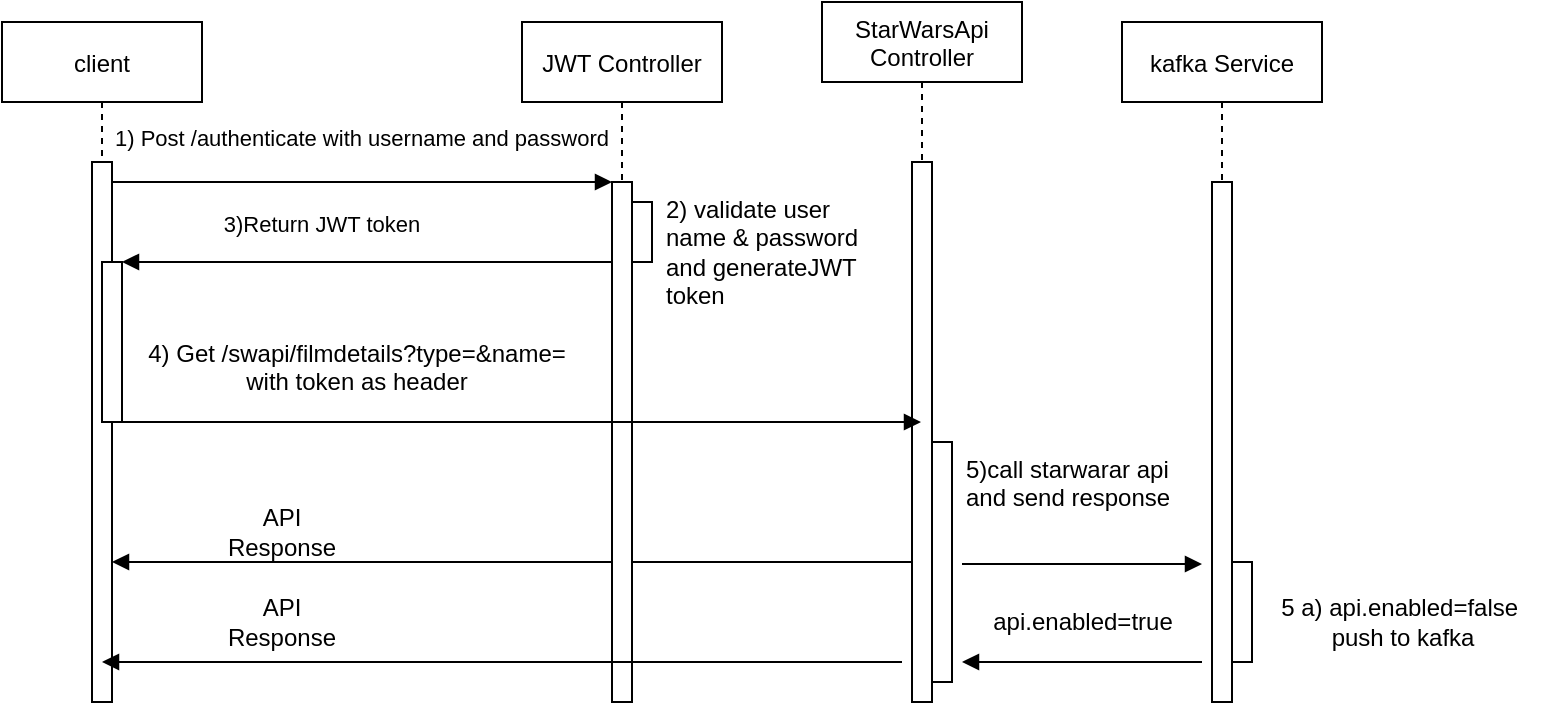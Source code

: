 <mxfile version="18.0.6" type="device"><diagram id="kgpKYQtTHZ0yAKxKKP6v" name="Page-1"><mxGraphModel dx="1108" dy="553" grid="1" gridSize="10" guides="1" tooltips="1" connect="1" arrows="1" fold="1" page="1" pageScale="1" pageWidth="850" pageHeight="1100" math="0" shadow="0"><root><mxCell id="0"/><mxCell id="1" parent="0"/><mxCell id="3nuBFxr9cyL0pnOWT2aG-1" value="client" style="shape=umlLifeline;perimeter=lifelinePerimeter;container=1;collapsible=0;recursiveResize=0;rounded=0;shadow=0;strokeWidth=1;" parent="1" vertex="1"><mxGeometry x="120" y="80" width="100" height="340" as="geometry"/></mxCell><mxCell id="3nuBFxr9cyL0pnOWT2aG-2" value="" style="points=[];perimeter=orthogonalPerimeter;rounded=0;shadow=0;strokeWidth=1;" parent="3nuBFxr9cyL0pnOWT2aG-1" vertex="1"><mxGeometry x="45" y="70" width="10" height="270" as="geometry"/></mxCell><mxCell id="3nuBFxr9cyL0pnOWT2aG-4" value="" style="points=[];perimeter=orthogonalPerimeter;rounded=0;shadow=0;strokeWidth=1;" parent="3nuBFxr9cyL0pnOWT2aG-1" vertex="1"><mxGeometry x="50" y="120" width="10" height="80" as="geometry"/></mxCell><mxCell id="3nuBFxr9cyL0pnOWT2aG-5" value="JWT Controller" style="shape=umlLifeline;perimeter=lifelinePerimeter;container=1;collapsible=0;recursiveResize=0;rounded=0;shadow=0;strokeWidth=1;" parent="1" vertex="1"><mxGeometry x="380" y="80" width="100" height="300" as="geometry"/></mxCell><mxCell id="dhRkkkn4AAHGPccbYWNo-1" value="" style="points=[];perimeter=orthogonalPerimeter;rounded=0;shadow=0;strokeWidth=1;" vertex="1" parent="3nuBFxr9cyL0pnOWT2aG-5"><mxGeometry x="55" y="90" width="10" height="30" as="geometry"/></mxCell><mxCell id="dhRkkkn4AAHGPccbYWNo-27" value="" style="verticalAlign=bottom;endArrow=block;shadow=0;strokeWidth=1;" edge="1" parent="3nuBFxr9cyL0pnOWT2aG-5"><mxGeometry x="0.184" y="-10" relative="1" as="geometry"><mxPoint x="210.5" y="270" as="sourcePoint"/><mxPoint x="-205" y="270" as="targetPoint"/><mxPoint as="offset"/></mxGeometry></mxCell><mxCell id="3nuBFxr9cyL0pnOWT2aG-8" value="1) Post /authenticate with username and password&#10;" style="verticalAlign=bottom;endArrow=block;entryX=0;entryY=0;shadow=0;strokeWidth=1;" parent="1" source="3nuBFxr9cyL0pnOWT2aG-2" target="3nuBFxr9cyL0pnOWT2aG-6" edge="1"><mxGeometry relative="1" as="geometry"><mxPoint x="275" y="160" as="sourcePoint"/></mxGeometry></mxCell><mxCell id="3nuBFxr9cyL0pnOWT2aG-9" value="3)Return JWT token" style="verticalAlign=bottom;endArrow=block;entryX=1;entryY=0;shadow=0;strokeWidth=1;" parent="1" source="3nuBFxr9cyL0pnOWT2aG-6" target="3nuBFxr9cyL0pnOWT2aG-4" edge="1"><mxGeometry x="0.184" y="-10" relative="1" as="geometry"><mxPoint x="240" y="200" as="sourcePoint"/><Array as="points"><mxPoint x="380" y="200"/></Array><mxPoint as="offset"/></mxGeometry></mxCell><mxCell id="3nuBFxr9cyL0pnOWT2aG-6" value="" style="points=[];perimeter=orthogonalPerimeter;rounded=0;shadow=0;strokeWidth=1;" parent="1" vertex="1"><mxGeometry x="425" y="160" width="10" height="260" as="geometry"/></mxCell><mxCell id="dhRkkkn4AAHGPccbYWNo-2" value="2) validate user name &amp;amp; password and generateJWT token" style="text;whiteSpace=wrap;html=1;" vertex="1" parent="1"><mxGeometry x="450" y="160" width="110" height="20" as="geometry"/></mxCell><mxCell id="dhRkkkn4AAHGPccbYWNo-3" value="StarWarsApi&#10;Controller" style="shape=umlLifeline;perimeter=lifelinePerimeter;container=1;collapsible=0;recursiveResize=0;rounded=0;shadow=0;strokeWidth=1;" vertex="1" parent="1"><mxGeometry x="530" y="70" width="100" height="350" as="geometry"/></mxCell><mxCell id="dhRkkkn4AAHGPccbYWNo-5" value="" style="points=[];perimeter=orthogonalPerimeter;rounded=0;shadow=0;strokeWidth=1;" vertex="1" parent="dhRkkkn4AAHGPccbYWNo-3"><mxGeometry x="45" y="80" width="10" height="270" as="geometry"/></mxCell><mxCell id="dhRkkkn4AAHGPccbYWNo-7" value="" style="points=[];perimeter=orthogonalPerimeter;rounded=0;shadow=0;strokeWidth=1;" vertex="1" parent="dhRkkkn4AAHGPccbYWNo-3"><mxGeometry x="55" y="220" width="10" height="120" as="geometry"/></mxCell><mxCell id="dhRkkkn4AAHGPccbYWNo-22" value="" style="verticalAlign=bottom;endArrow=block;shadow=0;strokeWidth=1;" edge="1" parent="dhRkkkn4AAHGPccbYWNo-3" target="3nuBFxr9cyL0pnOWT2aG-1"><mxGeometry x="0.184" y="-10" relative="1" as="geometry"><mxPoint x="40" y="330" as="sourcePoint"/><mxPoint x="-85" y="330" as="targetPoint"/><mxPoint as="offset"/></mxGeometry></mxCell><mxCell id="dhRkkkn4AAHGPccbYWNo-9" value="5)call starwarar api and send response" style="text;whiteSpace=wrap;html=1;" vertex="1" parent="1"><mxGeometry x="600" y="290" width="110" height="20" as="geometry"/></mxCell><mxCell id="dhRkkkn4AAHGPccbYWNo-10" value="" style="verticalAlign=bottom;endArrow=block;shadow=0;strokeWidth=1;" edge="1" parent="1" target="dhRkkkn4AAHGPccbYWNo-3"><mxGeometry relative="1" as="geometry"><mxPoint x="175" y="280.0" as="sourcePoint"/><mxPoint x="425" y="280.0" as="targetPoint"/></mxGeometry></mxCell><mxCell id="dhRkkkn4AAHGPccbYWNo-11" value="4) Get /swapi/filmdetails?type=&amp;amp;name=&lt;div style=&quot;padding: 0px; margin: 0px;&quot;&gt;with token as header&lt;/div&gt;&lt;div style=&quot;padding: 0px; margin: 0px;&quot;&gt;&lt;br&gt;&lt;/div&gt;" style="text;html=1;align=center;verticalAlign=middle;resizable=0;points=[];autosize=1;strokeColor=none;fillColor=none;" vertex="1" parent="1"><mxGeometry x="187" y="235" width="220" height="50" as="geometry"/></mxCell><mxCell id="dhRkkkn4AAHGPccbYWNo-12" value="kafka Service" style="shape=umlLifeline;perimeter=lifelinePerimeter;container=1;collapsible=0;recursiveResize=0;rounded=0;shadow=0;strokeWidth=1;" vertex="1" parent="1"><mxGeometry x="680" y="80" width="100" height="340" as="geometry"/></mxCell><mxCell id="dhRkkkn4AAHGPccbYWNo-13" value="" style="points=[];perimeter=orthogonalPerimeter;rounded=0;shadow=0;strokeWidth=1;" vertex="1" parent="dhRkkkn4AAHGPccbYWNo-12"><mxGeometry x="45" y="80" width="10" height="260" as="geometry"/></mxCell><mxCell id="dhRkkkn4AAHGPccbYWNo-15" value="" style="verticalAlign=bottom;endArrow=block;shadow=0;strokeWidth=1;" edge="1" parent="dhRkkkn4AAHGPccbYWNo-12"><mxGeometry relative="1" as="geometry"><mxPoint x="-80" y="271" as="sourcePoint"/><mxPoint x="40" y="271" as="targetPoint"/><Array as="points"><mxPoint x="-20" y="271"/></Array></mxGeometry></mxCell><mxCell id="dhRkkkn4AAHGPccbYWNo-16" value="" style="points=[];perimeter=orthogonalPerimeter;rounded=0;shadow=0;strokeWidth=1;" vertex="1" parent="dhRkkkn4AAHGPccbYWNo-12"><mxGeometry x="55" y="270" width="10" height="50" as="geometry"/></mxCell><mxCell id="dhRkkkn4AAHGPccbYWNo-17" value="" style="verticalAlign=bottom;endArrow=block;shadow=0;strokeWidth=1;" edge="1" parent="dhRkkkn4AAHGPccbYWNo-12"><mxGeometry x="0.184" y="-10" relative="1" as="geometry"><mxPoint x="40" y="320" as="sourcePoint"/><mxPoint x="-80" y="320" as="targetPoint"/><mxPoint as="offset"/></mxGeometry></mxCell><mxCell id="dhRkkkn4AAHGPccbYWNo-20" value="5 a) api.enabled=false&amp;nbsp;&lt;br&gt;&amp;nbsp;push to kafka&amp;nbsp;" style="text;html=1;align=center;verticalAlign=middle;resizable=0;points=[];autosize=1;strokeColor=none;fillColor=none;" vertex="1" parent="1"><mxGeometry x="750" y="365" width="140" height="30" as="geometry"/></mxCell><mxCell id="dhRkkkn4AAHGPccbYWNo-24" value="API Response" style="text;html=1;strokeColor=none;fillColor=none;align=center;verticalAlign=middle;whiteSpace=wrap;rounded=0;" vertex="1" parent="1"><mxGeometry x="230" y="365" width="60" height="30" as="geometry"/></mxCell><mxCell id="dhRkkkn4AAHGPccbYWNo-26" value="api.enabled=true" style="text;html=1;align=center;verticalAlign=middle;resizable=0;points=[];autosize=1;strokeColor=none;fillColor=none;" vertex="1" parent="1"><mxGeometry x="605" y="370" width="110" height="20" as="geometry"/></mxCell><mxCell id="dhRkkkn4AAHGPccbYWNo-28" value="API Response" style="text;html=1;strokeColor=none;fillColor=none;align=center;verticalAlign=middle;whiteSpace=wrap;rounded=0;" vertex="1" parent="1"><mxGeometry x="230" y="320" width="60" height="30" as="geometry"/></mxCell></root></mxGraphModel></diagram></mxfile>